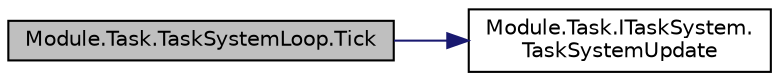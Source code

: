 digraph "Module.Task.TaskSystemLoop.Tick"
{
 // LATEX_PDF_SIZE
  edge [fontname="Helvetica",fontsize="10",labelfontname="Helvetica",labelfontsize="10"];
  node [fontname="Helvetica",fontsize="10",shape=record];
  rankdir="LR";
  Node1 [label="Module.Task.TaskSystemLoop.Tick",height=0.2,width=0.4,color="black", fillcolor="grey75", style="filled", fontcolor="black",tooltip=" "];
  Node1 -> Node2 [color="midnightblue",fontsize="10",style="solid",fontname="Helvetica"];
  Node2 [label="Module.Task.ITaskSystem.\lTaskSystemUpdate",height=0.2,width=0.4,color="black", fillcolor="white", style="filled",URL="$interfaceModule_1_1Task_1_1ITaskSystem.html#a46ace119fcf9b022abb65fbf955986f1",tooltip=" "];
}
